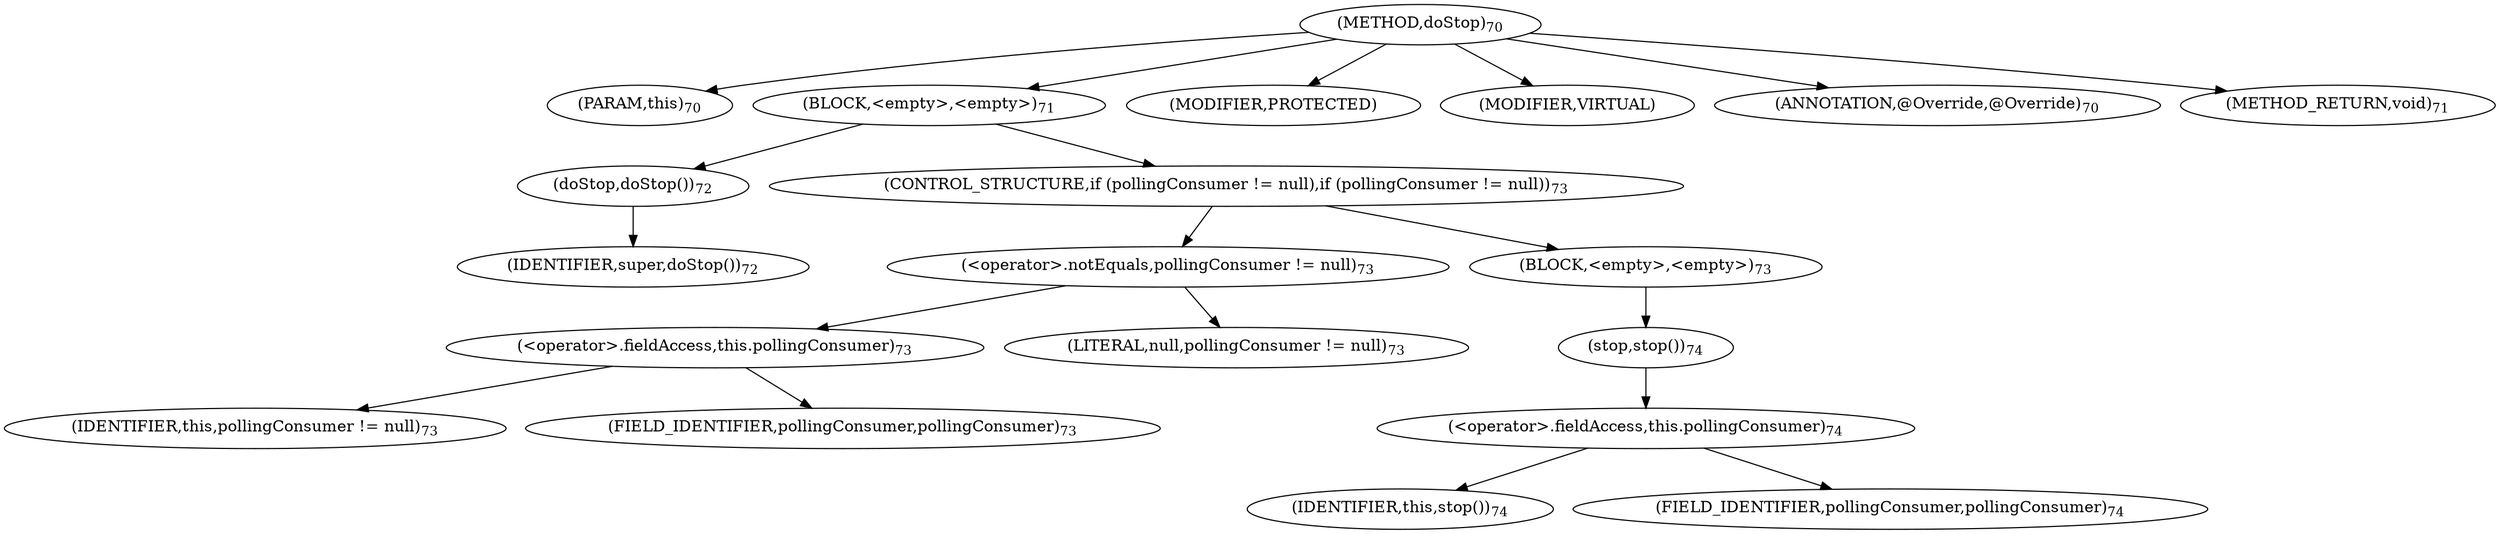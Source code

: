 digraph "doStop" {  
"102" [label = <(METHOD,doStop)<SUB>70</SUB>> ]
"103" [label = <(PARAM,this)<SUB>70</SUB>> ]
"104" [label = <(BLOCK,&lt;empty&gt;,&lt;empty&gt;)<SUB>71</SUB>> ]
"105" [label = <(doStop,doStop())<SUB>72</SUB>> ]
"106" [label = <(IDENTIFIER,super,doStop())<SUB>72</SUB>> ]
"107" [label = <(CONTROL_STRUCTURE,if (pollingConsumer != null),if (pollingConsumer != null))<SUB>73</SUB>> ]
"108" [label = <(&lt;operator&gt;.notEquals,pollingConsumer != null)<SUB>73</SUB>> ]
"109" [label = <(&lt;operator&gt;.fieldAccess,this.pollingConsumer)<SUB>73</SUB>> ]
"110" [label = <(IDENTIFIER,this,pollingConsumer != null)<SUB>73</SUB>> ]
"111" [label = <(FIELD_IDENTIFIER,pollingConsumer,pollingConsumer)<SUB>73</SUB>> ]
"112" [label = <(LITERAL,null,pollingConsumer != null)<SUB>73</SUB>> ]
"113" [label = <(BLOCK,&lt;empty&gt;,&lt;empty&gt;)<SUB>73</SUB>> ]
"114" [label = <(stop,stop())<SUB>74</SUB>> ]
"115" [label = <(&lt;operator&gt;.fieldAccess,this.pollingConsumer)<SUB>74</SUB>> ]
"116" [label = <(IDENTIFIER,this,stop())<SUB>74</SUB>> ]
"117" [label = <(FIELD_IDENTIFIER,pollingConsumer,pollingConsumer)<SUB>74</SUB>> ]
"118" [label = <(MODIFIER,PROTECTED)> ]
"119" [label = <(MODIFIER,VIRTUAL)> ]
"120" [label = <(ANNOTATION,@Override,@Override)<SUB>70</SUB>> ]
"121" [label = <(METHOD_RETURN,void)<SUB>71</SUB>> ]
  "102" -> "103" 
  "102" -> "104" 
  "102" -> "118" 
  "102" -> "119" 
  "102" -> "120" 
  "102" -> "121" 
  "104" -> "105" 
  "104" -> "107" 
  "105" -> "106" 
  "107" -> "108" 
  "107" -> "113" 
  "108" -> "109" 
  "108" -> "112" 
  "109" -> "110" 
  "109" -> "111" 
  "113" -> "114" 
  "114" -> "115" 
  "115" -> "116" 
  "115" -> "117" 
}
